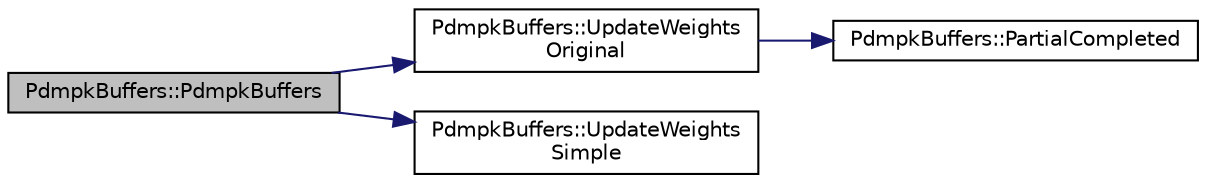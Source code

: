 digraph "PdmpkBuffers::PdmpkBuffers"
{
 // INTERACTIVE_SVG=YES
  edge [fontname="Helvetica",fontsize="10",labelfontname="Helvetica",labelfontsize="10"];
  node [fontname="Helvetica",fontsize="10",shape=record];
  rankdir="LR";
  Node0 [label="PdmpkBuffers::PdmpkBuffers",height=0.2,width=0.4,color="black", fillcolor="grey75", style="filled", fontcolor="black"];
  Node0 -> Node1 [color="midnightblue",fontsize="10",style="solid",fontname="Helvetica"];
  Node1 [label="PdmpkBuffers::UpdateWeights\lOriginal",height=0.2,width=0.4,color="black", fillcolor="white", style="filled",URL="$classPdmpkBuffers.html#a5825174162f6c5fedc6584b6b627a532",tooltip="The original weight update function 1/(li + lj - 2*min + 1), where li = levels[i] and lj = levels[j]..."];
  Node1 -> Node2 [color="midnightblue",fontsize="10",style="solid",fontname="Helvetica"];
  Node2 [label="PdmpkBuffers::PartialCompleted",height=0.2,width=0.4,color="black", fillcolor="white", style="filled",URL="$classPdmpkBuffers.html#a2dbbdb874cd2950a8b6cf719e658a65c",tooltip="Calculate the amount a partial vertex is computed: computed neighbours/all neighbours. "];
  Node0 -> Node3 [color="midnightblue",fontsize="10",style="solid",fontname="Helvetica"];
  Node3 [label="PdmpkBuffers::UpdateWeights\lSimple",height=0.2,width=0.4,color="black", fillcolor="white", style="filled",URL="$classPdmpkBuffers.html#aaf4836d13c8a70e828629283725241b1",tooltip="The weight update function, which uses the partials. "];
}
